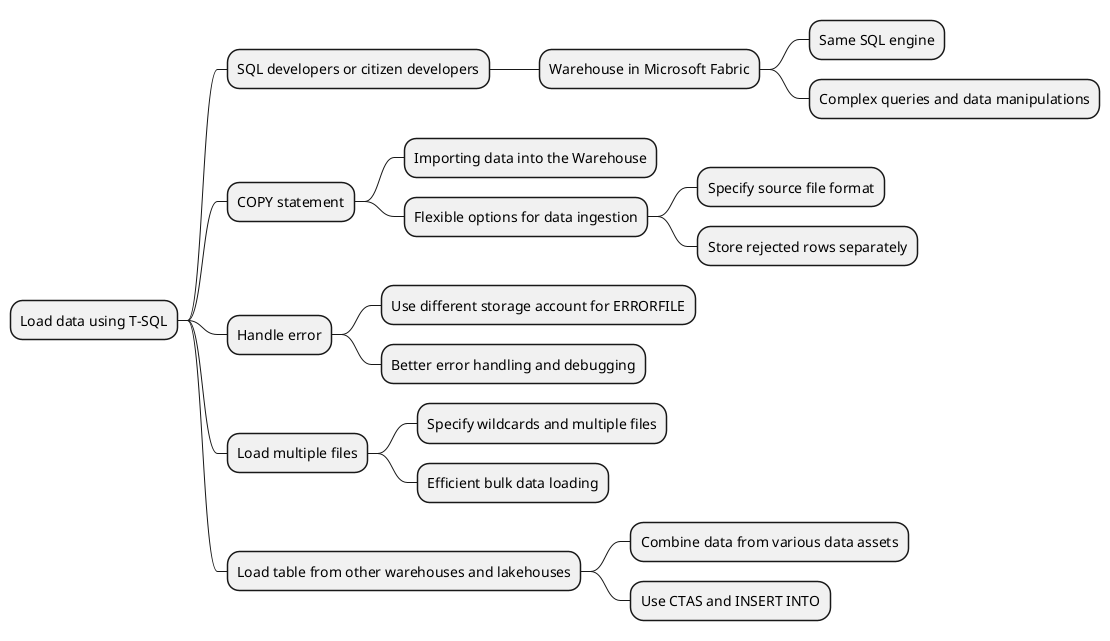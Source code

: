 @startmindmap
* Load data using T-SQL
** SQL developers or citizen developers
*** Warehouse in Microsoft Fabric
**** Same SQL engine
**** Complex queries and data manipulations
** COPY statement
*** Importing data into the Warehouse
*** Flexible options for data ingestion
**** Specify source file format
**** Store rejected rows separately
** Handle error
*** Use different storage account for ERRORFILE
*** Better error handling and debugging
** Load multiple files
*** Specify wildcards and multiple files
*** Efficient bulk data loading
** Load table from other warehouses and lakehouses
*** Combine data from various data assets
*** Use CTAS and INSERT INTO
@endmindmap